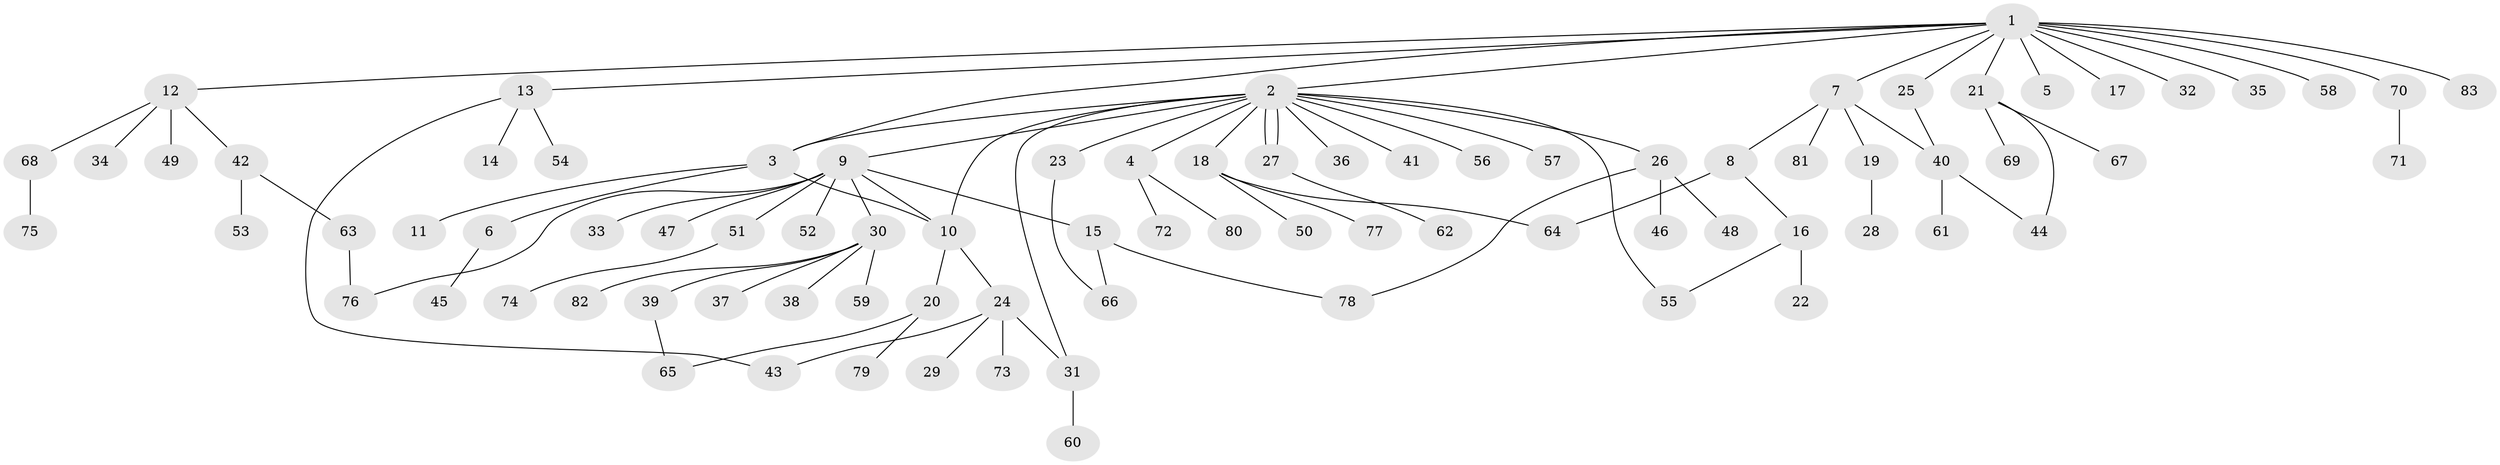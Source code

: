 // coarse degree distribution, {13: 0.01694915254237288, 14: 0.01694915254237288, 5: 0.03389830508474576, 2: 0.1864406779661017, 1: 0.559322033898305, 6: 0.03389830508474576, 11: 0.01694915254237288, 4: 0.05084745762711865, 3: 0.0847457627118644}
// Generated by graph-tools (version 1.1) at 2025/51/02/27/25 19:51:58]
// undirected, 83 vertices, 96 edges
graph export_dot {
graph [start="1"]
  node [color=gray90,style=filled];
  1;
  2;
  3;
  4;
  5;
  6;
  7;
  8;
  9;
  10;
  11;
  12;
  13;
  14;
  15;
  16;
  17;
  18;
  19;
  20;
  21;
  22;
  23;
  24;
  25;
  26;
  27;
  28;
  29;
  30;
  31;
  32;
  33;
  34;
  35;
  36;
  37;
  38;
  39;
  40;
  41;
  42;
  43;
  44;
  45;
  46;
  47;
  48;
  49;
  50;
  51;
  52;
  53;
  54;
  55;
  56;
  57;
  58;
  59;
  60;
  61;
  62;
  63;
  64;
  65;
  66;
  67;
  68;
  69;
  70;
  71;
  72;
  73;
  74;
  75;
  76;
  77;
  78;
  79;
  80;
  81;
  82;
  83;
  1 -- 2;
  1 -- 3;
  1 -- 5;
  1 -- 7;
  1 -- 12;
  1 -- 13;
  1 -- 17;
  1 -- 21;
  1 -- 25;
  1 -- 32;
  1 -- 35;
  1 -- 58;
  1 -- 70;
  1 -- 83;
  2 -- 3;
  2 -- 4;
  2 -- 9;
  2 -- 10;
  2 -- 18;
  2 -- 23;
  2 -- 26;
  2 -- 27;
  2 -- 27;
  2 -- 31;
  2 -- 36;
  2 -- 41;
  2 -- 55;
  2 -- 56;
  2 -- 57;
  3 -- 6;
  3 -- 10;
  3 -- 11;
  4 -- 72;
  4 -- 80;
  6 -- 45;
  7 -- 8;
  7 -- 19;
  7 -- 40;
  7 -- 81;
  8 -- 16;
  8 -- 64;
  9 -- 10;
  9 -- 15;
  9 -- 30;
  9 -- 33;
  9 -- 47;
  9 -- 51;
  9 -- 52;
  9 -- 76;
  10 -- 20;
  10 -- 24;
  12 -- 34;
  12 -- 42;
  12 -- 49;
  12 -- 68;
  13 -- 14;
  13 -- 43;
  13 -- 54;
  15 -- 66;
  15 -- 78;
  16 -- 22;
  16 -- 55;
  18 -- 50;
  18 -- 64;
  18 -- 77;
  19 -- 28;
  20 -- 65;
  20 -- 79;
  21 -- 44;
  21 -- 67;
  21 -- 69;
  23 -- 66;
  24 -- 29;
  24 -- 31;
  24 -- 43;
  24 -- 73;
  25 -- 40;
  26 -- 46;
  26 -- 48;
  26 -- 78;
  27 -- 62;
  30 -- 37;
  30 -- 38;
  30 -- 39;
  30 -- 59;
  30 -- 82;
  31 -- 60;
  39 -- 65;
  40 -- 44;
  40 -- 61;
  42 -- 53;
  42 -- 63;
  51 -- 74;
  63 -- 76;
  68 -- 75;
  70 -- 71;
}
